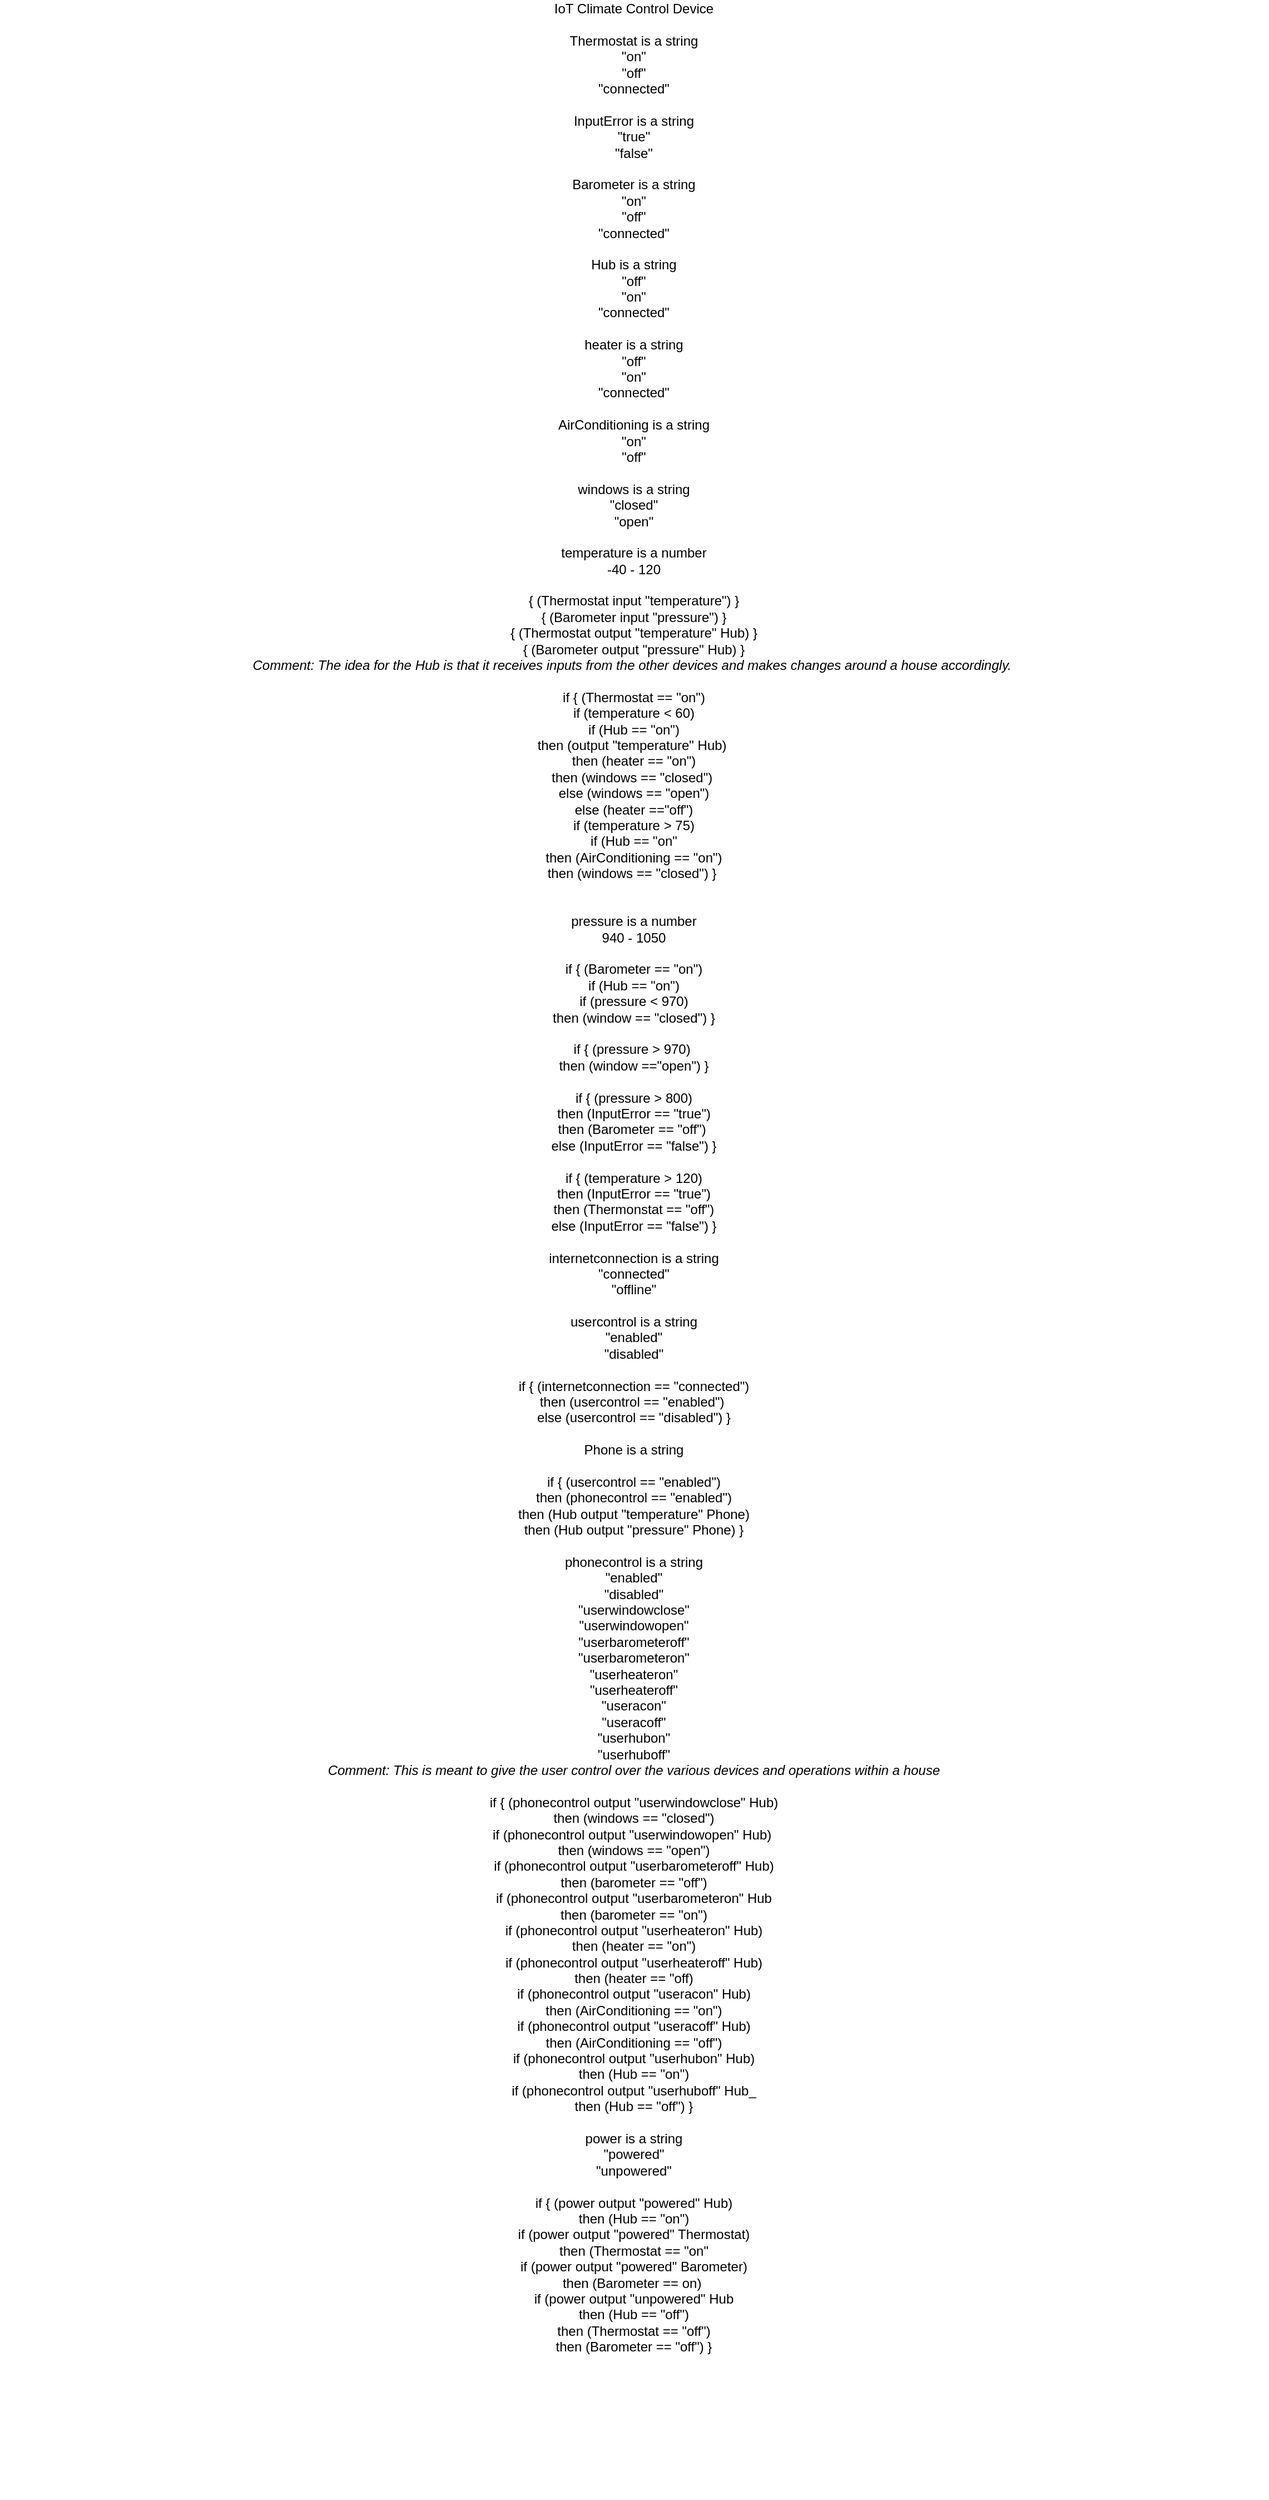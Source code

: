 <mxfile version="13.10.0" type="github">
  <diagram id="FG6YYTk2sED3XfOmZvWB" name="Page-1">
    <mxGraphModel dx="2272" dy="1894" grid="1" gridSize="10" guides="1" tooltips="1" connect="1" arrows="1" fold="1" page="1" pageScale="1" pageWidth="850" pageHeight="1100" math="0" shadow="0">
      <root>
        <mxCell id="0" />
        <mxCell id="1" parent="0" />
        <mxCell id="fQ9IbECkCy0SCe_vt15--2" value="IoT Climate Control Device&lt;br&gt;&lt;br&gt;Thermostat is a string&lt;br&gt;&quot;on&quot;&lt;br&gt;&quot;off&quot;&lt;br&gt;&quot;connected&quot;&lt;br&gt;&lt;br&gt;InputError is a string&lt;br&gt;&quot;true&quot;&lt;br&gt;&quot;false&quot;&lt;br&gt;&lt;br&gt;Barometer is a string&lt;br&gt;&quot;on&quot;&lt;br&gt;&quot;off&quot;&lt;br&gt;&quot;connected&quot;&lt;br&gt;&lt;br&gt;Hub is a string&lt;br&gt;&quot;off&quot;&lt;br&gt;&quot;on&quot;&lt;br&gt;&quot;connected&quot;&lt;br&gt;&lt;br&gt;heater is a string&lt;br&gt;&quot;off&quot;&lt;br&gt;&quot;on&quot;&lt;br&gt;&quot;connected&quot;&lt;br&gt;&lt;br&gt;AirConditioning is a string&lt;br&gt;&quot;on&quot;&lt;br&gt;&quot;off&quot;&lt;br&gt;&lt;br&gt;windows is a string&lt;br&gt;&quot;closed&quot;&lt;br&gt;&quot;open&quot;&lt;br&gt;&lt;br&gt;temperature is a number&lt;br&gt;-40 - 120&lt;br&gt;&lt;br&gt;{ (Thermostat input &quot;temperature&quot;) }&lt;br&gt;{ (Barometer input &quot;pressure&quot;) }&lt;br&gt;{ (Thermostat output &quot;temperature&quot; Hub) }&lt;br&gt;{ (Barometer output &quot;pressure&quot; Hub) }&lt;br&gt;&lt;i&gt;Comment: The idea for the Hub is that it receives&amp;nbsp;inputs from the other devices and makes changes around a house accordingly.&amp;nbsp;&lt;br&gt;&lt;/i&gt;&lt;br&gt;if { (Thermostat == &quot;on&quot;)&lt;br&gt;if (temperature &amp;lt; 60)&lt;br&gt;if (Hub == &quot;on&quot;)&lt;br&gt;then (output &quot;temperature&quot; Hub)&amp;nbsp;&lt;br&gt;then (heater == &quot;on&quot;)&lt;br&gt;then (windows == &quot;closed&quot;)&amp;nbsp;&lt;br&gt;else (windows == &quot;open&quot;)&lt;br&gt;else (heater ==&quot;off&quot;)&lt;br&gt;if (temperature &amp;gt; 75)&lt;br&gt;if (Hub == &quot;on&quot;&lt;br&gt;then (AirConditioning == &quot;on&quot;)&lt;br&gt;then (windows == &quot;closed&quot;) }&amp;nbsp;&lt;br&gt;&lt;br&gt;&lt;br&gt;pressure is a number&lt;br&gt;940 - 1050&lt;br&gt;&lt;br&gt;if { (Barometer == &quot;on&quot;)&lt;br&gt;if (Hub == &quot;on&quot;)&lt;br&gt;if (pressure &amp;lt; 970)&lt;br&gt;then (window == &quot;closed&quot;) }&lt;br&gt;&lt;br&gt;if { (pressure &amp;gt; 970)&amp;nbsp;&lt;br&gt;then (window ==&quot;open&quot;) }&lt;br&gt;&lt;br&gt;if { (pressure &amp;gt; 800)&lt;br&gt;then (InputError == &quot;true&quot;)&lt;br&gt;then (Barometer == &quot;off&quot;)&amp;nbsp;&lt;br&gt;else (InputError == &quot;false&quot;) }&lt;br&gt;&lt;br&gt;if { (temperature &amp;gt; 120)&lt;br&gt;then (InputError == &quot;true&quot;)&lt;br&gt;then (Thermonstat == &quot;off&quot;)&lt;br&gt;else (InputError == &quot;false&quot;) }&lt;br&gt;&lt;br&gt;internetconnection is a string&lt;br&gt;&quot;connected&quot;&lt;br&gt;&quot;offline&quot;&lt;br&gt;&lt;br&gt;usercontrol is a string&lt;br&gt;&quot;enabled&quot;&lt;br&gt;&quot;disabled&quot;&lt;br&gt;&lt;br&gt;if { (internetconnection == &quot;connected&quot;)&lt;br&gt;then (usercontrol == &quot;enabled&quot;)&amp;nbsp;&lt;br&gt;else (usercontrol == &quot;disabled&quot;) }&lt;br&gt;&lt;br&gt;Phone is a string&lt;br&gt;&lt;br&gt;if { (usercontrol == &quot;enabled&quot;)&lt;br&gt;then (phonecontrol == &quot;enabled&quot;)&lt;br&gt;then (Hub output &quot;temperature&quot; Phone)&lt;br&gt;then (Hub output &quot;pressure&quot; Phone) }&lt;br&gt;&lt;br&gt;phonecontrol is a string&lt;br&gt;&quot;enabled&quot;&lt;br&gt;&quot;disabled&quot;&lt;br&gt;&quot;userwindowclose&quot;&lt;br&gt;&quot;userwindowopen&quot;&lt;br&gt;&quot;userbarometeroff&quot;&lt;br&gt;&quot;userbarometeron&quot;&lt;br&gt;&quot;userheateron&quot;&lt;br&gt;&quot;userheateroff&quot;&lt;br&gt;&quot;useracon&quot;&lt;br&gt;&quot;useracoff&quot;&lt;br&gt;&quot;userhubon&quot;&lt;br&gt;&quot;userhuboff&quot;&lt;br&gt;&lt;i&gt;Comment: This is meant to give the user control over the various devices and operations within a house&lt;br&gt;&lt;br&gt;&lt;/i&gt;if { (phonecontrol output &quot;userwindowclose&quot; Hub)&lt;br&gt;then (windows == &quot;closed&quot;)&lt;br&gt;if (phonecontrol output &quot;userwindowopen&quot; Hub)&amp;nbsp;&lt;br&gt;then (windows == &quot;open&quot;)&lt;br&gt;if (phonecontrol output &quot;userbarometeroff&quot; Hub)&lt;br&gt;then (barometer == &quot;off&quot;)&lt;br&gt;if (phonecontrol output &quot;userbarometeron&quot; Hub&lt;br&gt;then (barometer == &quot;on&quot;)&lt;br&gt;if (phonecontrol output &quot;userheateron&quot; Hub)&lt;br&gt;then (heater == &quot;on&quot;)&lt;br&gt;if (phonecontrol output &quot;userheateroff&quot; Hub)&lt;br&gt;then (heater == &quot;off)&lt;br&gt;if (phonecontrol output &quot;useracon&quot; Hub)&lt;br&gt;then (AirConditioning == &quot;on&quot;)&lt;br&gt;if (phonecontrol output &quot;useracoff&quot; Hub)&lt;br&gt;then (AirConditioning == &quot;off&quot;)&lt;br&gt;if (phonecontrol output &quot;userhubon&quot; Hub)&lt;br&gt;then (Hub == &quot;on&quot;)&lt;br&gt;if (phonecontrol output &quot;userhuboff&quot; Hub_&lt;br&gt;then (Hub == &quot;off&quot;) }&lt;br&gt;&lt;br&gt;power is a string&lt;br&gt;&quot;powered&quot;&lt;br&gt;&quot;unpowered&quot;&lt;br&gt;&lt;br&gt;if { (power output &quot;powered&quot; Hub)&lt;br&gt;then (Hub == &quot;on&quot;)&lt;br&gt;if (power output &quot;powered&quot; Thermostat)&lt;br&gt;then (Thermostat == &quot;on&quot;&lt;br&gt;if (power output &quot;powered&quot; Barometer)&lt;br&gt;then (Barometer == on)&amp;nbsp;&lt;br&gt;if (power output &quot;unpowered&quot; Hub&lt;br&gt;then (Hub == &quot;off&quot;)&lt;br&gt;then (Thermostat == &quot;off&quot;)&lt;br&gt;then (Barometer == &quot;off&quot;) }&lt;br&gt;&lt;br&gt;&lt;br&gt;&lt;br&gt;&lt;br&gt;&lt;br&gt;&lt;br&gt;&lt;br&gt;&lt;br&gt;&lt;br&gt;" style="text;html=1;strokeColor=none;fillColor=none;align=center;verticalAlign=middle;whiteSpace=wrap;rounded=0;" parent="1" vertex="1">
          <mxGeometry x="-410" y="-190" width="1140" height="1700" as="geometry" />
        </mxCell>
      </root>
    </mxGraphModel>
  </diagram>
</mxfile>
